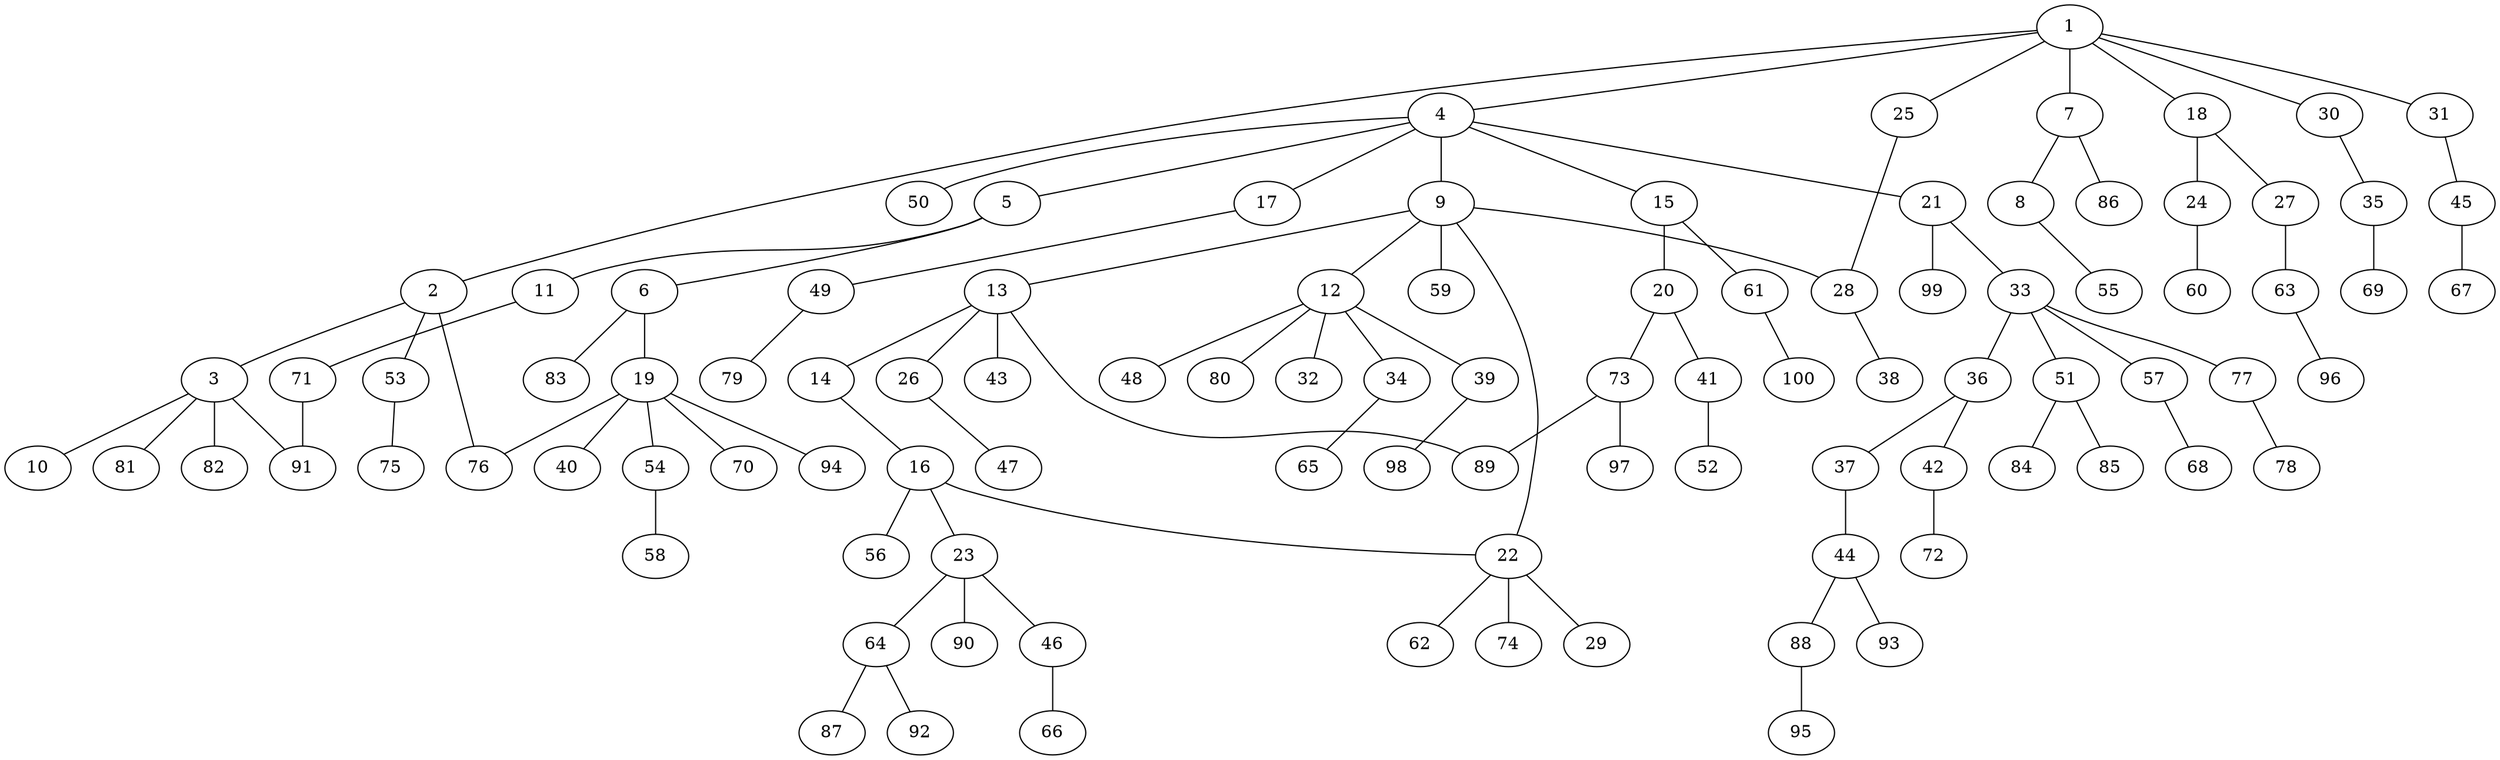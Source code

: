 graph graphname {1--2
1--4
1--7
1--18
1--25
1--30
1--31
2--3
2--53
2--76
3--10
3--81
3--82
3--91
4--5
4--9
4--15
4--17
4--21
4--50
5--6
5--11
6--19
6--83
7--8
7--86
8--55
9--12
9--13
9--22
9--28
9--59
11--71
12--32
12--34
12--39
12--48
12--80
13--14
13--26
13--43
13--89
14--16
15--20
15--61
16--22
16--23
16--56
17--49
18--24
18--27
19--40
19--54
19--70
19--76
19--94
20--41
20--73
21--33
21--99
22--29
22--62
22--74
23--46
23--64
23--90
24--60
25--28
26--47
27--63
28--38
30--35
31--45
33--36
33--51
33--57
33--77
34--65
35--69
36--37
36--42
37--44
39--98
41--52
42--72
44--88
44--93
45--67
46--66
49--79
51--84
51--85
53--75
54--58
57--68
61--100
63--96
64--87
64--92
71--91
73--89
73--97
77--78
88--95
}